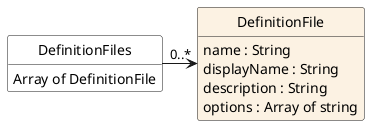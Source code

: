 @startuml
hide circle
hide methods
hide stereotype
show <<Enumeration>> stereotype
skinparam class {
   BackgroundColor<<Enumeration>> #E6F5F7
   BackgroundColor<<Ref>> #FFFFE0
   BackgroundColor<<Pivot>> #FFFFFFF
   BackgroundColor #FCF2E3
}

class DefinitionFile{
   name : String
   displayName : String
   description : String
   options : Array of string
}

class DefinitionFiles <<pivot>>{
   Array of DefinitionFile
}
DefinitionFiles -right-> "0..*" DefinitionFile


@enduml
